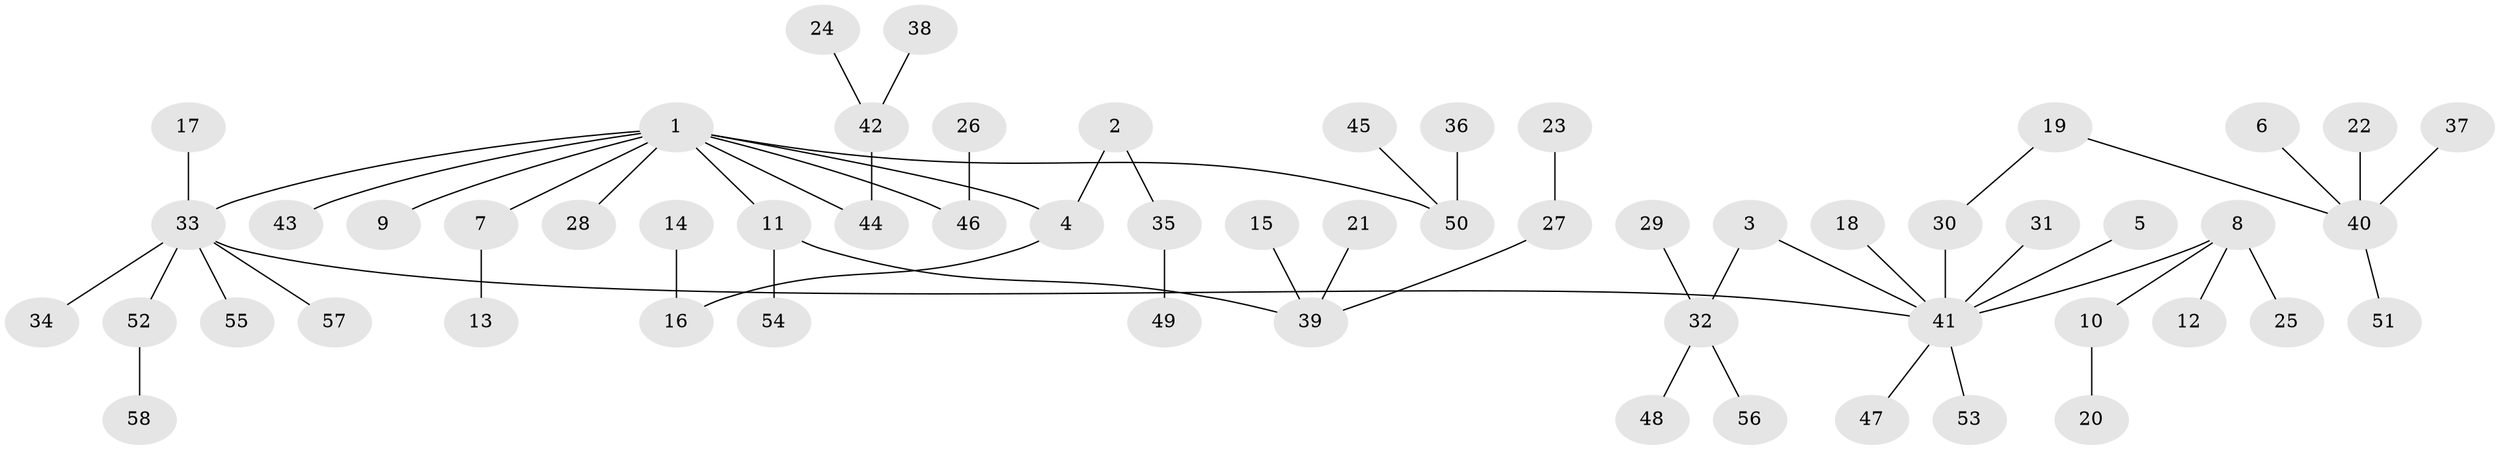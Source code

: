// original degree distribution, {3: 0.16521739130434782, 9: 0.008695652173913044, 5: 0.02608695652173913, 2: 0.2608695652173913, 4: 0.05217391304347826, 8: 0.008695652173913044, 1: 0.4782608695652174}
// Generated by graph-tools (version 1.1) at 2025/26/03/09/25 03:26:24]
// undirected, 58 vertices, 57 edges
graph export_dot {
graph [start="1"]
  node [color=gray90,style=filled];
  1;
  2;
  3;
  4;
  5;
  6;
  7;
  8;
  9;
  10;
  11;
  12;
  13;
  14;
  15;
  16;
  17;
  18;
  19;
  20;
  21;
  22;
  23;
  24;
  25;
  26;
  27;
  28;
  29;
  30;
  31;
  32;
  33;
  34;
  35;
  36;
  37;
  38;
  39;
  40;
  41;
  42;
  43;
  44;
  45;
  46;
  47;
  48;
  49;
  50;
  51;
  52;
  53;
  54;
  55;
  56;
  57;
  58;
  1 -- 4 [weight=1.0];
  1 -- 7 [weight=1.0];
  1 -- 9 [weight=1.0];
  1 -- 11 [weight=1.0];
  1 -- 28 [weight=1.0];
  1 -- 33 [weight=1.0];
  1 -- 43 [weight=1.0];
  1 -- 44 [weight=1.0];
  1 -- 46 [weight=1.0];
  1 -- 50 [weight=1.0];
  2 -- 4 [weight=1.0];
  2 -- 35 [weight=1.0];
  3 -- 32 [weight=1.0];
  3 -- 41 [weight=1.0];
  4 -- 16 [weight=1.0];
  5 -- 41 [weight=1.0];
  6 -- 40 [weight=1.0];
  7 -- 13 [weight=1.0];
  8 -- 10 [weight=1.0];
  8 -- 12 [weight=1.0];
  8 -- 25 [weight=1.0];
  8 -- 41 [weight=1.0];
  10 -- 20 [weight=1.0];
  11 -- 39 [weight=1.0];
  11 -- 54 [weight=1.0];
  14 -- 16 [weight=1.0];
  15 -- 39 [weight=1.0];
  17 -- 33 [weight=1.0];
  18 -- 41 [weight=1.0];
  19 -- 30 [weight=1.0];
  19 -- 40 [weight=1.0];
  21 -- 39 [weight=1.0];
  22 -- 40 [weight=1.0];
  23 -- 27 [weight=1.0];
  24 -- 42 [weight=1.0];
  26 -- 46 [weight=1.0];
  27 -- 39 [weight=1.0];
  29 -- 32 [weight=1.0];
  30 -- 41 [weight=1.0];
  31 -- 41 [weight=1.0];
  32 -- 48 [weight=1.0];
  32 -- 56 [weight=1.0];
  33 -- 34 [weight=1.0];
  33 -- 41 [weight=1.0];
  33 -- 52 [weight=1.0];
  33 -- 55 [weight=1.0];
  33 -- 57 [weight=1.0];
  35 -- 49 [weight=1.0];
  36 -- 50 [weight=1.0];
  37 -- 40 [weight=1.0];
  38 -- 42 [weight=1.0];
  40 -- 51 [weight=1.0];
  41 -- 47 [weight=1.0];
  41 -- 53 [weight=1.0];
  42 -- 44 [weight=1.0];
  45 -- 50 [weight=1.0];
  52 -- 58 [weight=1.0];
}
